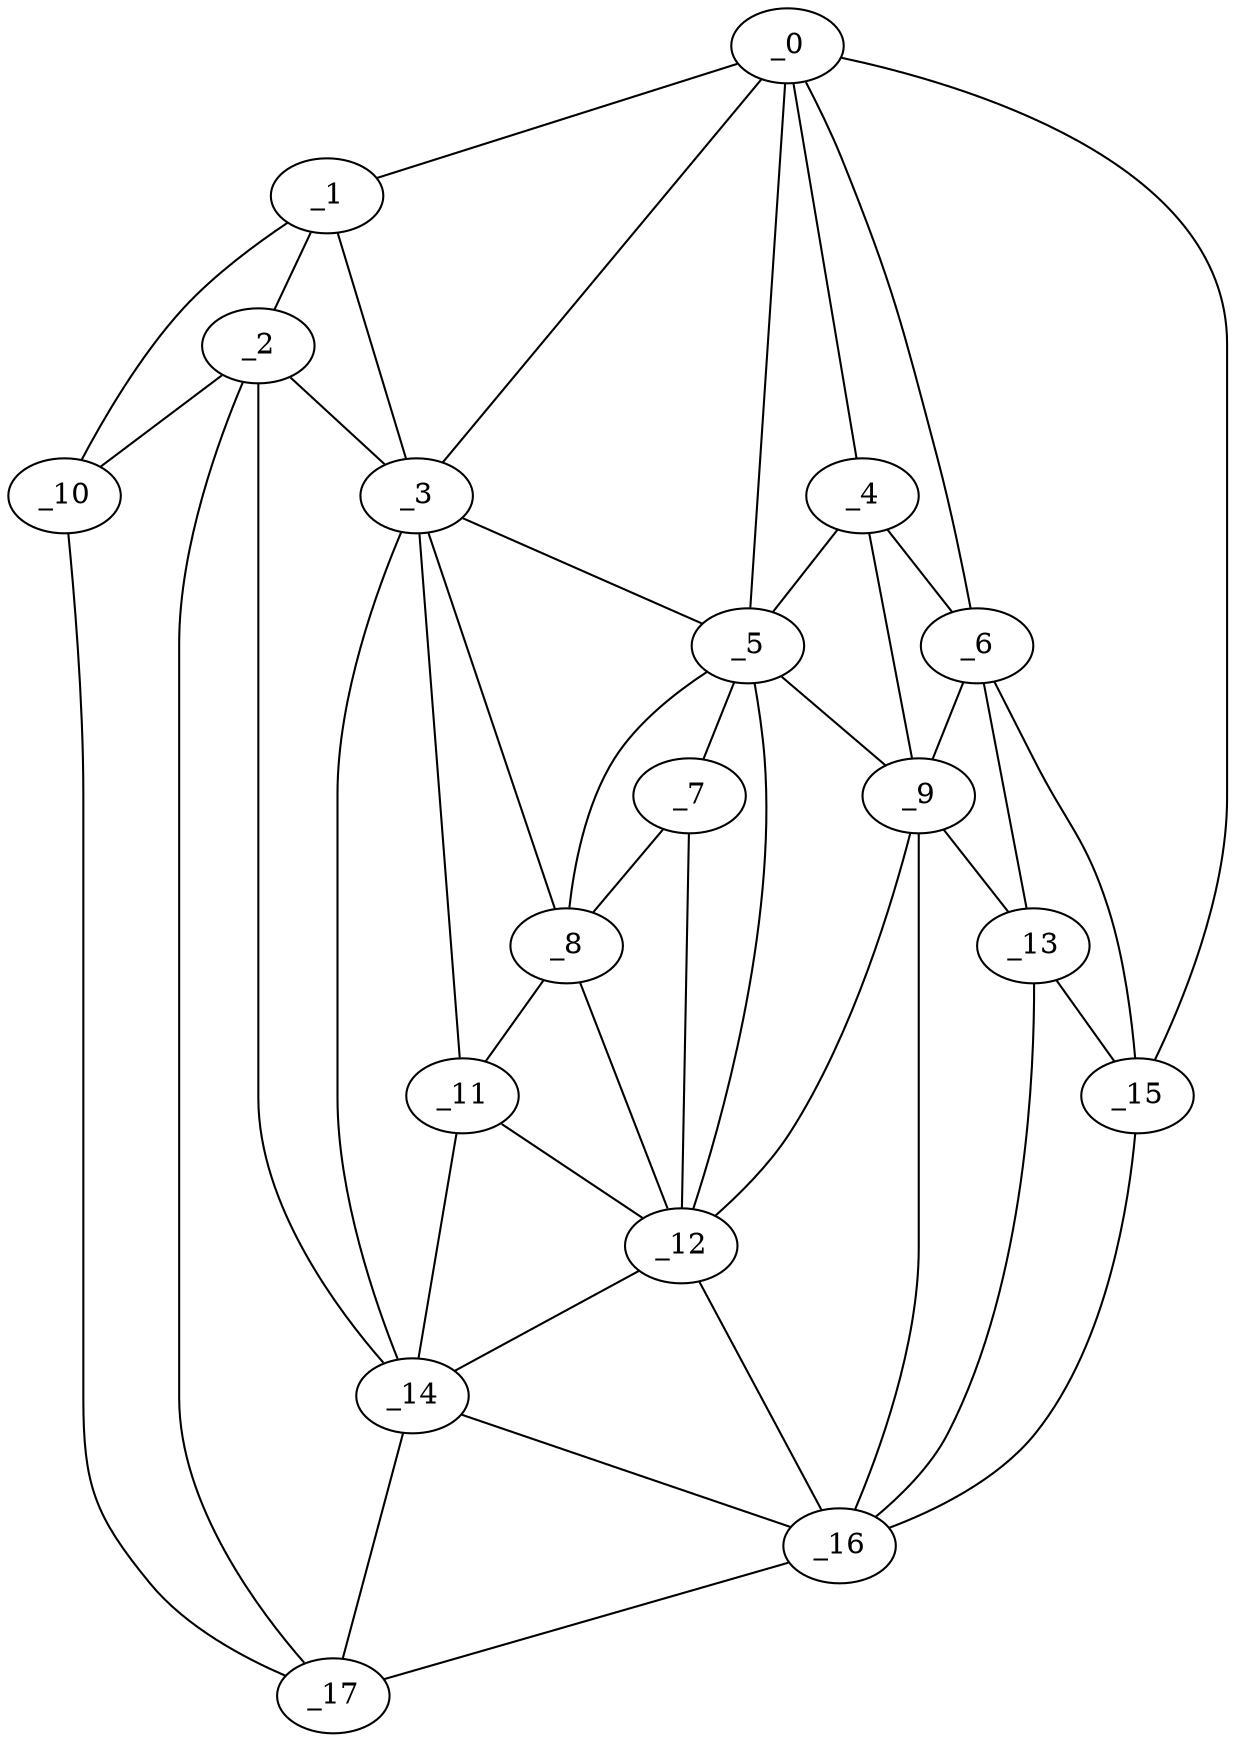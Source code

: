 graph "obj22__300.gxl" {
	_0	 [x=48,
		y=14];
	_1	 [x=49,
		y=124];
	_0 -- _1	 [valence=1];
	_3	 [x=67,
		y=87];
	_0 -- _3	 [valence=2];
	_4	 [x=69,
		y=33];
	_0 -- _4	 [valence=2];
	_5	 [x=69,
		y=64];
	_0 -- _5	 [valence=2];
	_6	 [x=72,
		y=27];
	_0 -- _6	 [valence=1];
	_15	 [x=84,
		y=5];
	_0 -- _15	 [valence=1];
	_2	 [x=65,
		y=108];
	_1 -- _2	 [valence=2];
	_1 -- _3	 [valence=1];
	_10	 [x=77,
		y=121];
	_1 -- _10	 [valence=1];
	_2 -- _3	 [valence=2];
	_2 -- _10	 [valence=2];
	_14	 [x=83,
		y=103];
	_2 -- _14	 [valence=2];
	_17	 [x=84,
		y=115];
	_2 -- _17	 [valence=1];
	_3 -- _5	 [valence=1];
	_8	 [x=74,
		y=77];
	_3 -- _8	 [valence=2];
	_11	 [x=78,
		y=86];
	_3 -- _11	 [valence=2];
	_3 -- _14	 [valence=1];
	_4 -- _5	 [valence=1];
	_4 -- _6	 [valence=1];
	_9	 [x=75,
		y=37];
	_4 -- _9	 [valence=2];
	_7	 [x=73,
		y=65];
	_5 -- _7	 [valence=1];
	_5 -- _8	 [valence=2];
	_5 -- _9	 [valence=2];
	_12	 [x=79,
		y=57];
	_5 -- _12	 [valence=2];
	_6 -- _9	 [valence=2];
	_13	 [x=83,
		y=26];
	_6 -- _13	 [valence=1];
	_6 -- _15	 [valence=2];
	_7 -- _8	 [valence=2];
	_7 -- _12	 [valence=2];
	_8 -- _11	 [valence=2];
	_8 -- _12	 [valence=1];
	_9 -- _12	 [valence=1];
	_9 -- _13	 [valence=1];
	_16	 [x=84,
		y=35];
	_9 -- _16	 [valence=2];
	_10 -- _17	 [valence=1];
	_11 -- _12	 [valence=2];
	_11 -- _14	 [valence=2];
	_12 -- _14	 [valence=2];
	_12 -- _16	 [valence=1];
	_13 -- _15	 [valence=2];
	_13 -- _16	 [valence=2];
	_14 -- _16	 [valence=2];
	_14 -- _17	 [valence=1];
	_15 -- _16	 [valence=1];
	_16 -- _17	 [valence=1];
}
